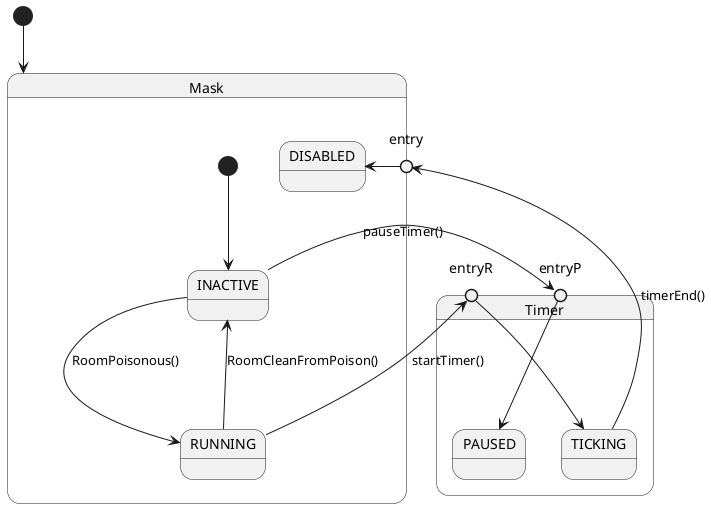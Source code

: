 @startuml mask_states

[*] --> Mask
state Timer {
    state entryR <<entryPoint>>
    state entryP <<entryPoint>>
    entryP --> PAUSED
    entryR --> TICKING
}
state Mask {
    state entry <<entryPoint>>
    [*] --> INACTIVE
    state INACTIVE
    state RUNNING
    state DISABLED

    entry -> DISABLED
    INACTIVE --> RUNNING : RoomPoisonous()
    RUNNING --> INACTIVE : RoomCleanFromPoison()
    RUNNING --> entryR : startTimer()
    INACTIVE -> entryP : pauseTimer()
}

TICKING --> entry : timerEnd()


@enduml
